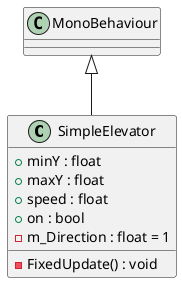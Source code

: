@startuml
class SimpleElevator {
    + minY : float
    + maxY : float
    + speed : float
    + on : bool
    - m_Direction : float = 1
    - FixedUpdate() : void
}
MonoBehaviour <|-- SimpleElevator
@enduml

